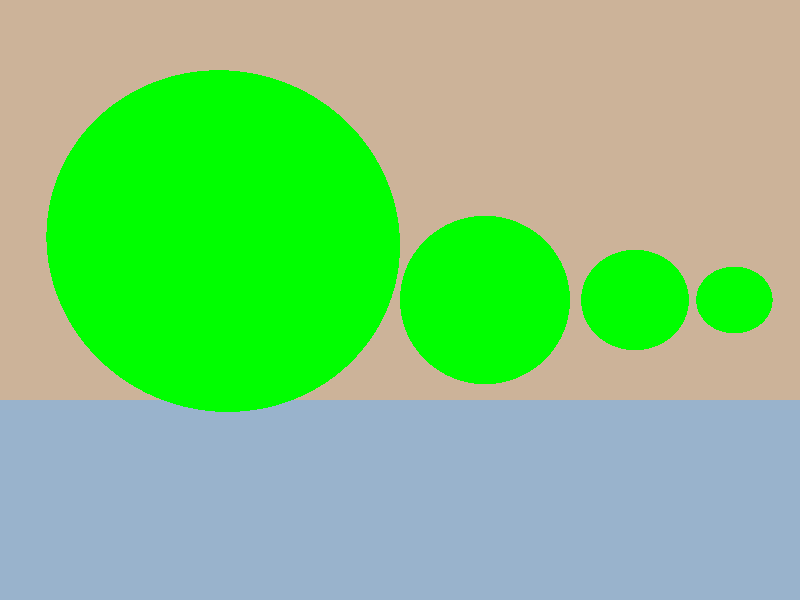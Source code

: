 // csc473, assignment 1 sample file (RIGHT HANDED)

camera {
  location  <0, 0, 18>
  up        <0,  1,  0>
  right     <1.33333, 0,  0>
  look_at   <0, 0, 0>
}


light_source { <-100, 100, 100> color rgb <1.5, 1.5, 1.5> }

sphere { <-10, 0, 0>, 1.0
  pigment { color rgbf <0.0, 1.0, 0.0, 0.9> }
  finish { ambient 0.2 diffuse 0.4 ior 1.6 }
}

sphere { <-7, 0, 0>, 1.5
  pigment { color rgbf <0.0, 1.0, 0.0, 0.9> }
  finish { ambient 0.2 diffuse 0.4 ior 1.6 }
}

sphere { <-2.5, 0, 0>, 2.5
  pigment { color rgbf <0.0, 1.0, 0.0, 0.9> }
  finish { ambient 0.2 diffuse 0.4 ior 1.6 }
}

sphere { <4.5, 1.5, 1.5>, 4.5
  pigment { color rgbf <0.0, 1.0, 0.0, 0.9> }
  finish { ambient 0.2 diffuse 0.4 ior 1.6 }
}

plane {<0, 1, 0>, -4
  pigment {color rgb <0.6, 0.7, 0.8>}
  finish { ambient 0.4 diffuse 0.8 }
}

plane {<0, 0, 1>, -6
  pigment {color rgb <0.8, 0.7, 0.6>}
  finish { ambient 0.4 diffuse 0.8 }
}

